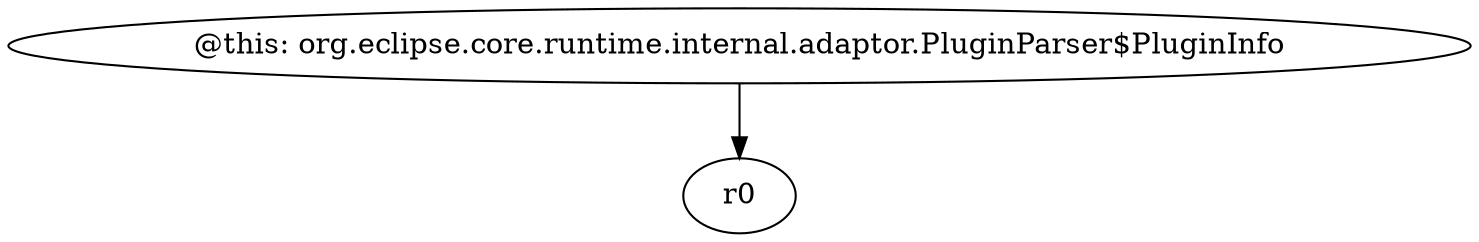 digraph g {
0[label="@this: org.eclipse.core.runtime.internal.adaptor.PluginParser$PluginInfo"]
1[label="r0"]
0->1[label=""]
}